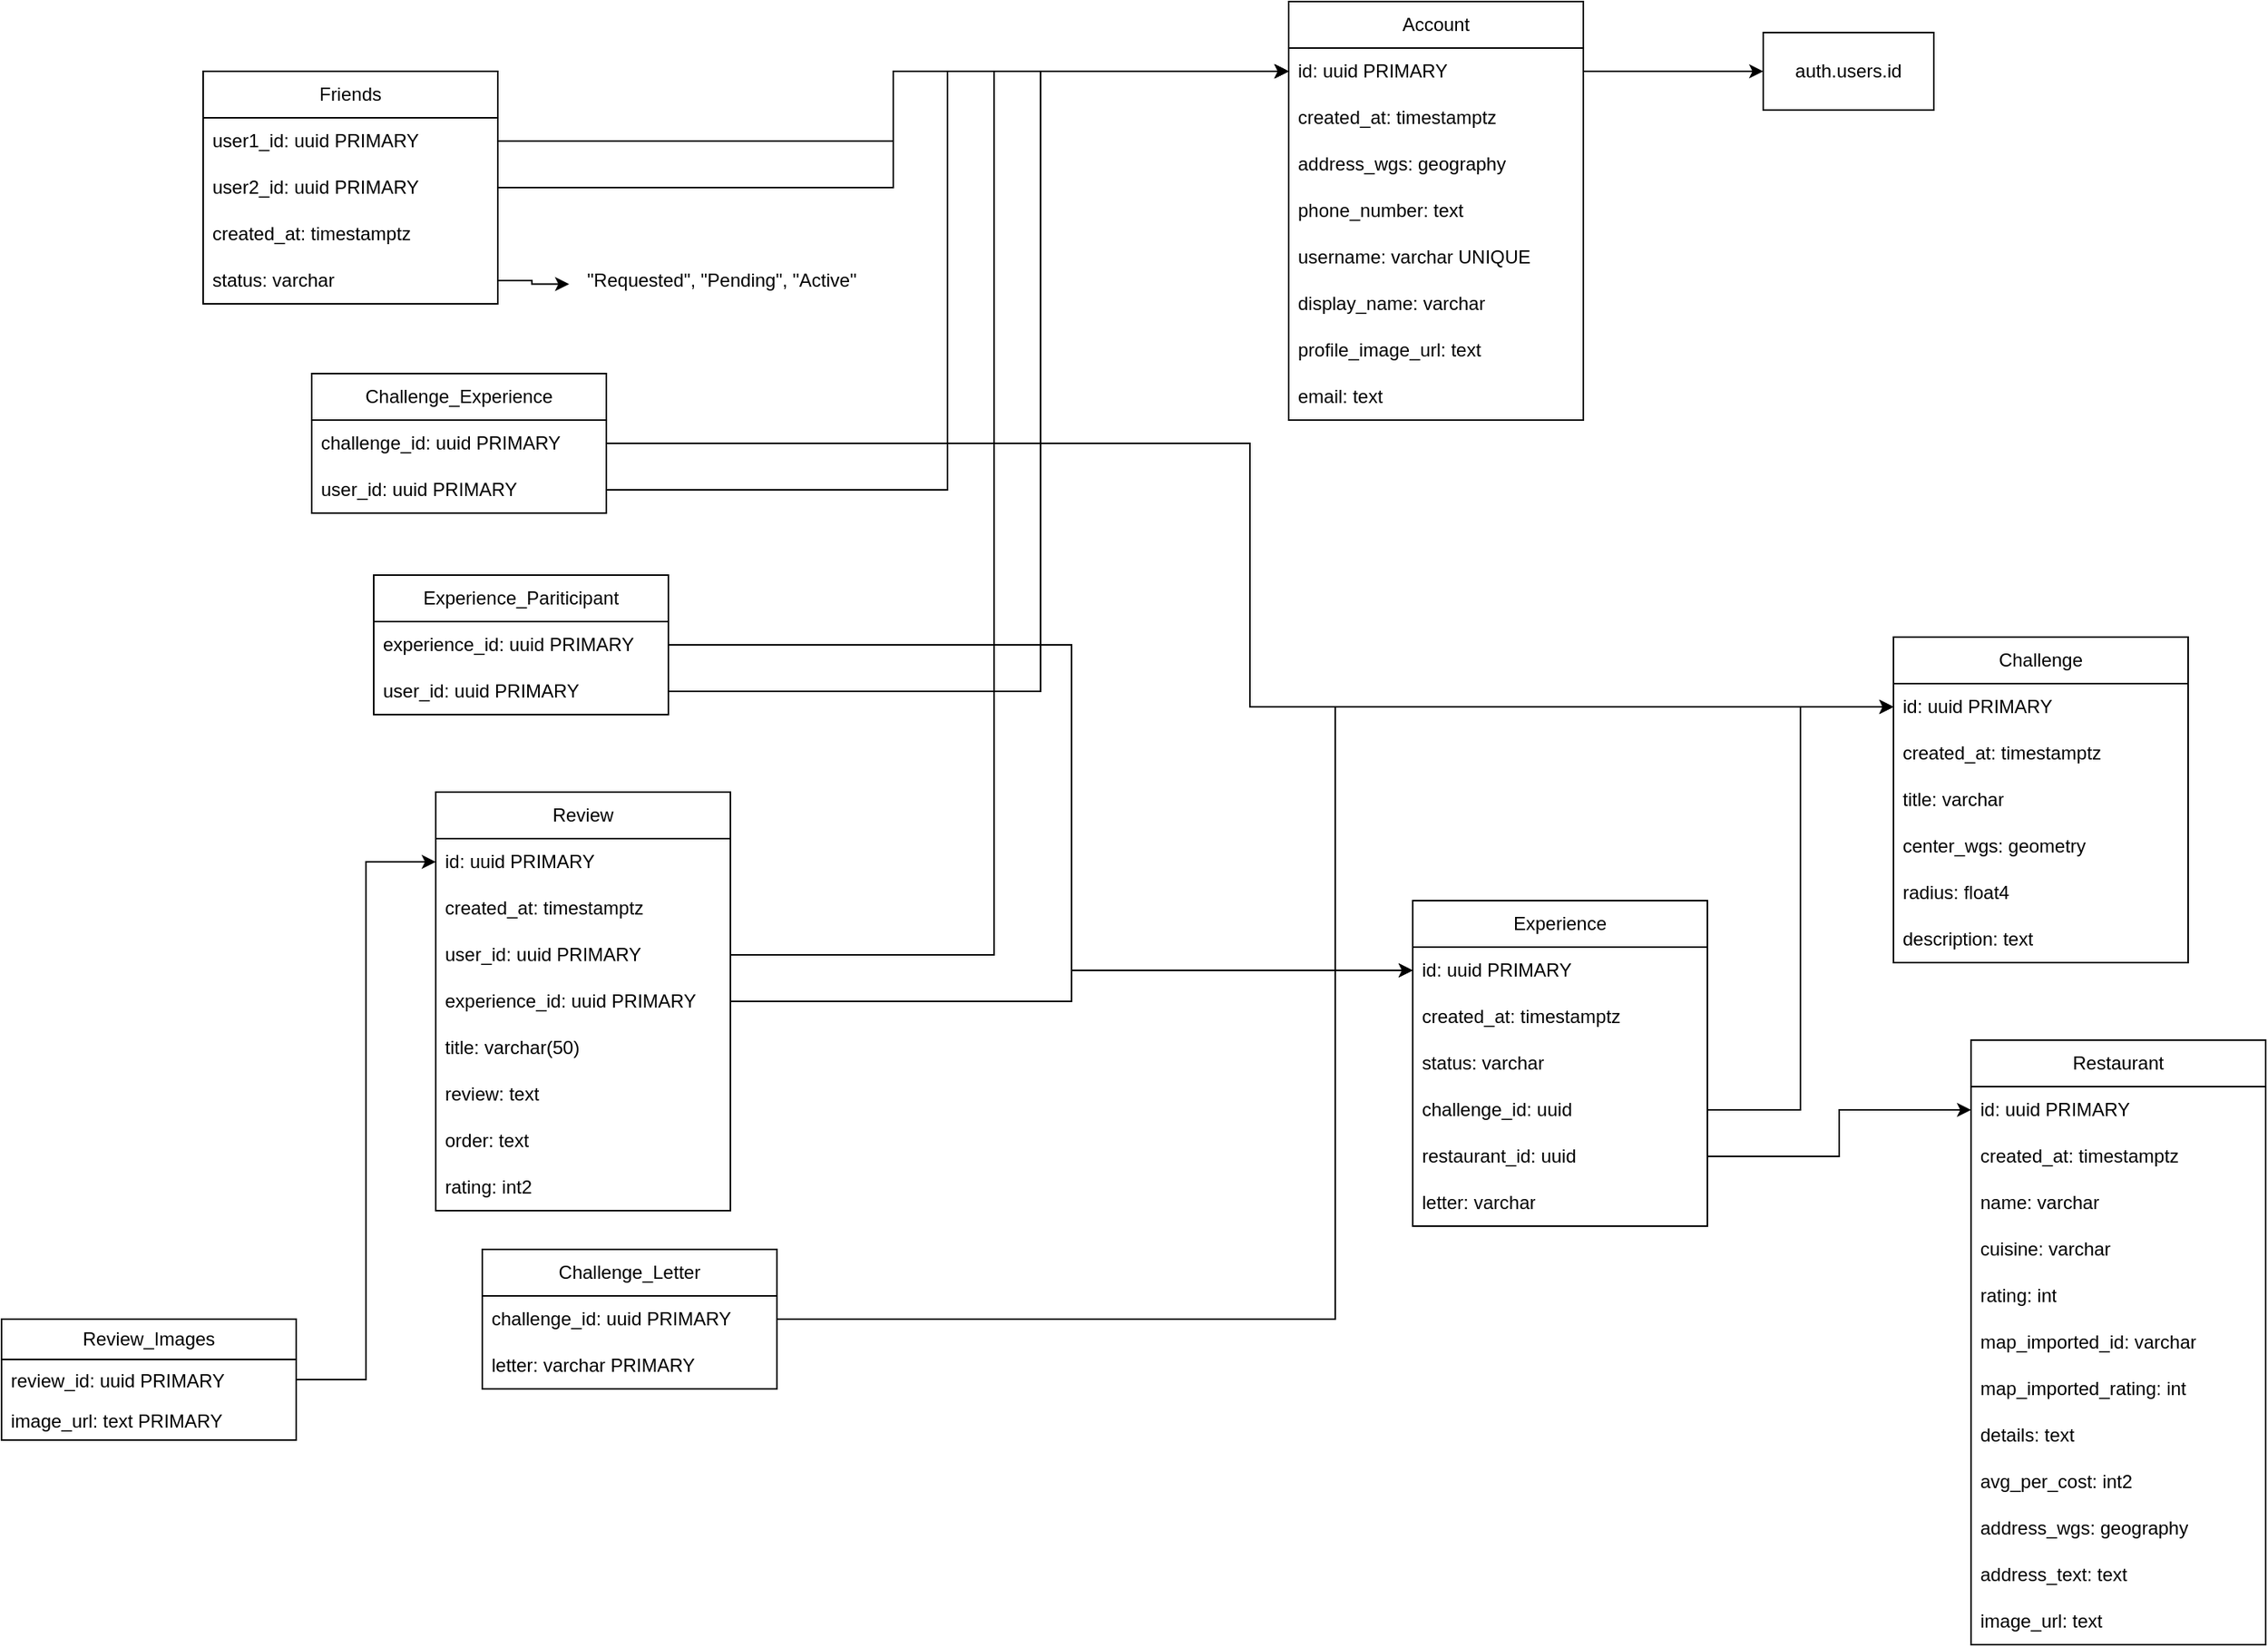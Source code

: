 <mxfile version="27.0.9">
  <diagram name="第 1 页" id="NpTUac61gr3fFL1JbAI0">
    <mxGraphModel dx="1186" dy="767" grid="1" gridSize="10" guides="1" tooltips="1" connect="1" arrows="1" fold="1" page="1" pageScale="1" pageWidth="827" pageHeight="1169" math="0" shadow="0">
      <root>
        <mxCell id="0" />
        <mxCell id="1" parent="0" />
        <mxCell id="L86B1Z6Jg-OLmUhc2pmN-14" value="Friends" style="swimlane;fontStyle=0;childLayout=stackLayout;horizontal=1;startSize=30;horizontalStack=0;resizeParent=1;resizeParentMax=0;resizeLast=0;collapsible=1;marginBottom=0;whiteSpace=wrap;html=1;" parent="1" vertex="1">
          <mxGeometry x="180" y="475" width="190" height="150" as="geometry" />
        </mxCell>
        <mxCell id="L86B1Z6Jg-OLmUhc2pmN-15" value="user1_id: uuid PRIMARY" style="text;strokeColor=none;fillColor=none;align=left;verticalAlign=middle;spacingLeft=4;spacingRight=4;overflow=hidden;points=[[0,0.5],[1,0.5]];portConstraint=eastwest;rotatable=0;whiteSpace=wrap;html=1;" parent="L86B1Z6Jg-OLmUhc2pmN-14" vertex="1">
          <mxGeometry y="30" width="190" height="30" as="geometry" />
        </mxCell>
        <mxCell id="L86B1Z6Jg-OLmUhc2pmN-16" value="user2_id: uuid PRIMARY" style="text;strokeColor=none;fillColor=none;align=left;verticalAlign=middle;spacingLeft=4;spacingRight=4;overflow=hidden;points=[[0,0.5],[1,0.5]];portConstraint=eastwest;rotatable=0;whiteSpace=wrap;html=1;" parent="L86B1Z6Jg-OLmUhc2pmN-14" vertex="1">
          <mxGeometry y="60" width="190" height="30" as="geometry" />
        </mxCell>
        <mxCell id="e-C7q4NlqBt8orJ2KI13-9" value="created_at: timestamptz" style="text;strokeColor=none;fillColor=none;align=left;verticalAlign=middle;spacingLeft=4;spacingRight=4;overflow=hidden;points=[[0,0.5],[1,0.5]];portConstraint=eastwest;rotatable=0;whiteSpace=wrap;html=1;" parent="L86B1Z6Jg-OLmUhc2pmN-14" vertex="1">
          <mxGeometry y="90" width="190" height="30" as="geometry" />
        </mxCell>
        <mxCell id="L86B1Z6Jg-OLmUhc2pmN-18" value="status: varchar" style="text;strokeColor=none;fillColor=none;align=left;verticalAlign=middle;spacingLeft=4;spacingRight=4;overflow=hidden;points=[[0,0.5],[1,0.5]];portConstraint=eastwest;rotatable=0;whiteSpace=wrap;html=1;" parent="L86B1Z6Jg-OLmUhc2pmN-14" vertex="1">
          <mxGeometry y="120" width="190" height="30" as="geometry" />
        </mxCell>
        <mxCell id="L86B1Z6Jg-OLmUhc2pmN-22" value="Experience_Pariticipant" style="swimlane;fontStyle=0;childLayout=stackLayout;horizontal=1;startSize=30;horizontalStack=0;resizeParent=1;resizeParentMax=0;resizeLast=0;collapsible=1;marginBottom=0;whiteSpace=wrap;html=1;" parent="1" vertex="1">
          <mxGeometry x="290" y="800" width="190" height="90" as="geometry" />
        </mxCell>
        <mxCell id="L86B1Z6Jg-OLmUhc2pmN-23" value="experience_id: uuid PRIMARY" style="text;strokeColor=none;fillColor=none;align=left;verticalAlign=middle;spacingLeft=4;spacingRight=4;overflow=hidden;points=[[0,0.5],[1,0.5]];portConstraint=eastwest;rotatable=0;whiteSpace=wrap;html=1;" parent="L86B1Z6Jg-OLmUhc2pmN-22" vertex="1">
          <mxGeometry y="30" width="190" height="30" as="geometry" />
        </mxCell>
        <mxCell id="L86B1Z6Jg-OLmUhc2pmN-24" value="user_id: uuid PRIMARY" style="text;strokeColor=none;fillColor=none;align=left;verticalAlign=middle;spacingLeft=4;spacingRight=4;overflow=hidden;points=[[0,0.5],[1,0.5]];portConstraint=eastwest;rotatable=0;whiteSpace=wrap;html=1;" parent="L86B1Z6Jg-OLmUhc2pmN-22" vertex="1">
          <mxGeometry y="60" width="190" height="30" as="geometry" />
        </mxCell>
        <mxCell id="L86B1Z6Jg-OLmUhc2pmN-30" value="Challenge_Experience" style="swimlane;fontStyle=0;childLayout=stackLayout;horizontal=1;startSize=30;horizontalStack=0;resizeParent=1;resizeParentMax=0;resizeLast=0;collapsible=1;marginBottom=0;whiteSpace=wrap;html=1;" parent="1" vertex="1">
          <mxGeometry x="250" y="670" width="190" height="90" as="geometry" />
        </mxCell>
        <mxCell id="L86B1Z6Jg-OLmUhc2pmN-34" value="challenge_id: uuid PRIMARY" style="text;strokeColor=none;fillColor=none;align=left;verticalAlign=middle;spacingLeft=4;spacingRight=4;overflow=hidden;points=[[0,0.5],[1,0.5]];portConstraint=eastwest;rotatable=0;whiteSpace=wrap;html=1;" parent="L86B1Z6Jg-OLmUhc2pmN-30" vertex="1">
          <mxGeometry y="30" width="190" height="30" as="geometry" />
        </mxCell>
        <mxCell id="L86B1Z6Jg-OLmUhc2pmN-80" value="user_id: uuid PRIMARY" style="text;strokeColor=none;fillColor=none;align=left;verticalAlign=middle;spacingLeft=4;spacingRight=4;overflow=hidden;points=[[0,0.5],[1,0.5]];portConstraint=eastwest;rotatable=0;whiteSpace=wrap;html=1;" parent="L86B1Z6Jg-OLmUhc2pmN-30" vertex="1">
          <mxGeometry y="60" width="190" height="30" as="geometry" />
        </mxCell>
        <mxCell id="L86B1Z6Jg-OLmUhc2pmN-38" value="Review" style="swimlane;fontStyle=0;childLayout=stackLayout;horizontal=1;startSize=30;horizontalStack=0;resizeParent=1;resizeParentMax=0;resizeLast=0;collapsible=1;marginBottom=0;whiteSpace=wrap;html=1;" parent="1" vertex="1">
          <mxGeometry x="330" y="940" width="190" height="270" as="geometry" />
        </mxCell>
        <mxCell id="L86B1Z6Jg-OLmUhc2pmN-39" value="id: uuid&amp;nbsp;PRIMARY" style="text;strokeColor=none;fillColor=none;align=left;verticalAlign=middle;spacingLeft=4;spacingRight=4;overflow=hidden;points=[[0,0.5],[1,0.5]];portConstraint=eastwest;rotatable=0;whiteSpace=wrap;html=1;" parent="L86B1Z6Jg-OLmUhc2pmN-38" vertex="1">
          <mxGeometry y="30" width="190" height="30" as="geometry" />
        </mxCell>
        <mxCell id="L86B1Z6Jg-OLmUhc2pmN-40" value="created_at: timestamptz" style="text;strokeColor=none;fillColor=none;align=left;verticalAlign=middle;spacingLeft=4;spacingRight=4;overflow=hidden;points=[[0,0.5],[1,0.5]];portConstraint=eastwest;rotatable=0;whiteSpace=wrap;html=1;" parent="L86B1Z6Jg-OLmUhc2pmN-38" vertex="1">
          <mxGeometry y="60" width="190" height="30" as="geometry" />
        </mxCell>
        <mxCell id="L86B1Z6Jg-OLmUhc2pmN-41" value="user_id: uuid&amp;nbsp;PRIMARY" style="text;strokeColor=none;fillColor=none;align=left;verticalAlign=middle;spacingLeft=4;spacingRight=4;overflow=hidden;points=[[0,0.5],[1,0.5]];portConstraint=eastwest;rotatable=0;whiteSpace=wrap;html=1;" parent="L86B1Z6Jg-OLmUhc2pmN-38" vertex="1">
          <mxGeometry y="90" width="190" height="30" as="geometry" />
        </mxCell>
        <mxCell id="L86B1Z6Jg-OLmUhc2pmN-42" value="experience_id: uuid&amp;nbsp;PRIMARY" style="text;strokeColor=none;fillColor=none;align=left;verticalAlign=middle;spacingLeft=4;spacingRight=4;overflow=hidden;points=[[0,0.5],[1,0.5]];portConstraint=eastwest;rotatable=0;whiteSpace=wrap;html=1;" parent="L86B1Z6Jg-OLmUhc2pmN-38" vertex="1">
          <mxGeometry y="120" width="190" height="30" as="geometry" />
        </mxCell>
        <mxCell id="L86B1Z6Jg-OLmUhc2pmN-43" value="title: varchar(50)" style="text;strokeColor=none;fillColor=none;align=left;verticalAlign=middle;spacingLeft=4;spacingRight=4;overflow=hidden;points=[[0,0.5],[1,0.5]];portConstraint=eastwest;rotatable=0;whiteSpace=wrap;html=1;" parent="L86B1Z6Jg-OLmUhc2pmN-38" vertex="1">
          <mxGeometry y="150" width="190" height="30" as="geometry" />
        </mxCell>
        <mxCell id="L86B1Z6Jg-OLmUhc2pmN-44" value="review: text" style="text;strokeColor=none;fillColor=none;align=left;verticalAlign=middle;spacingLeft=4;spacingRight=4;overflow=hidden;points=[[0,0.5],[1,0.5]];portConstraint=eastwest;rotatable=0;whiteSpace=wrap;html=1;" parent="L86B1Z6Jg-OLmUhc2pmN-38" vertex="1">
          <mxGeometry y="180" width="190" height="30" as="geometry" />
        </mxCell>
        <mxCell id="L86B1Z6Jg-OLmUhc2pmN-45" value="order: text" style="text;strokeColor=none;fillColor=none;align=left;verticalAlign=middle;spacingLeft=4;spacingRight=4;overflow=hidden;points=[[0,0.5],[1,0.5]];portConstraint=eastwest;rotatable=0;whiteSpace=wrap;html=1;" parent="L86B1Z6Jg-OLmUhc2pmN-38" vertex="1">
          <mxGeometry y="210" width="190" height="30" as="geometry" />
        </mxCell>
        <mxCell id="k7CB2JfNcju3_IAEqVhY-4" value="rating: int2" style="text;strokeColor=none;fillColor=none;align=left;verticalAlign=middle;spacingLeft=4;spacingRight=4;overflow=hidden;points=[[0,0.5],[1,0.5]];portConstraint=eastwest;rotatable=0;whiteSpace=wrap;html=1;" parent="L86B1Z6Jg-OLmUhc2pmN-38" vertex="1">
          <mxGeometry y="240" width="190" height="30" as="geometry" />
        </mxCell>
        <mxCell id="L86B1Z6Jg-OLmUhc2pmN-46" value="Account" style="swimlane;fontStyle=0;childLayout=stackLayout;horizontal=1;startSize=30;horizontalStack=0;resizeParent=1;resizeParentMax=0;resizeLast=0;collapsible=1;marginBottom=0;whiteSpace=wrap;html=1;" parent="1" vertex="1">
          <mxGeometry x="880" y="430" width="190" height="270" as="geometry" />
        </mxCell>
        <mxCell id="L86B1Z6Jg-OLmUhc2pmN-47" value="id: uuid&amp;nbsp;PRIMARY" style="text;strokeColor=none;fillColor=none;align=left;verticalAlign=middle;spacingLeft=4;spacingRight=4;overflow=hidden;points=[[0,0.5],[1,0.5]];portConstraint=eastwest;rotatable=0;whiteSpace=wrap;html=1;" parent="L86B1Z6Jg-OLmUhc2pmN-46" vertex="1">
          <mxGeometry y="30" width="190" height="30" as="geometry" />
        </mxCell>
        <mxCell id="L86B1Z6Jg-OLmUhc2pmN-48" value="created_at: timestamptz" style="text;strokeColor=none;fillColor=none;align=left;verticalAlign=middle;spacingLeft=4;spacingRight=4;overflow=hidden;points=[[0,0.5],[1,0.5]];portConstraint=eastwest;rotatable=0;whiteSpace=wrap;html=1;" parent="L86B1Z6Jg-OLmUhc2pmN-46" vertex="1">
          <mxGeometry y="60" width="190" height="30" as="geometry" />
        </mxCell>
        <mxCell id="L86B1Z6Jg-OLmUhc2pmN-50" value="address_wgs: geography" style="text;strokeColor=none;fillColor=none;align=left;verticalAlign=middle;spacingLeft=4;spacingRight=4;overflow=hidden;points=[[0,0.5],[1,0.5]];portConstraint=eastwest;rotatable=0;whiteSpace=wrap;html=1;" parent="L86B1Z6Jg-OLmUhc2pmN-46" vertex="1">
          <mxGeometry y="90" width="190" height="30" as="geometry" />
        </mxCell>
        <mxCell id="L86B1Z6Jg-OLmUhc2pmN-51" value="phone_number: text" style="text;strokeColor=none;fillColor=none;align=left;verticalAlign=middle;spacingLeft=4;spacingRight=4;overflow=hidden;points=[[0,0.5],[1,0.5]];portConstraint=eastwest;rotatable=0;whiteSpace=wrap;html=1;" parent="L86B1Z6Jg-OLmUhc2pmN-46" vertex="1">
          <mxGeometry y="120" width="190" height="30" as="geometry" />
        </mxCell>
        <mxCell id="L86B1Z6Jg-OLmUhc2pmN-52" value="username: varchar UNIQUE" style="text;strokeColor=none;fillColor=none;align=left;verticalAlign=middle;spacingLeft=4;spacingRight=4;overflow=hidden;points=[[0,0.5],[1,0.5]];portConstraint=eastwest;rotatable=0;whiteSpace=wrap;html=1;" parent="L86B1Z6Jg-OLmUhc2pmN-46" vertex="1">
          <mxGeometry y="150" width="190" height="30" as="geometry" />
        </mxCell>
        <mxCell id="e-C7q4NlqBt8orJ2KI13-1" value="display_name: varchar" style="text;strokeColor=none;fillColor=none;align=left;verticalAlign=middle;spacingLeft=4;spacingRight=4;overflow=hidden;points=[[0,0.5],[1,0.5]];portConstraint=eastwest;rotatable=0;whiteSpace=wrap;html=1;" parent="L86B1Z6Jg-OLmUhc2pmN-46" vertex="1">
          <mxGeometry y="180" width="190" height="30" as="geometry" />
        </mxCell>
        <mxCell id="L86B1Z6Jg-OLmUhc2pmN-53" value="profile_image_url: text" style="text;strokeColor=none;fillColor=none;align=left;verticalAlign=middle;spacingLeft=4;spacingRight=4;overflow=hidden;points=[[0,0.5],[1,0.5]];portConstraint=eastwest;rotatable=0;whiteSpace=wrap;html=1;" parent="L86B1Z6Jg-OLmUhc2pmN-46" vertex="1">
          <mxGeometry y="210" width="190" height="30" as="geometry" />
        </mxCell>
        <mxCell id="e-C7q4NlqBt8orJ2KI13-17" value="email: text" style="text;strokeColor=none;fillColor=none;align=left;verticalAlign=middle;spacingLeft=4;spacingRight=4;overflow=hidden;points=[[0,0.5],[1,0.5]];portConstraint=eastwest;rotatable=0;whiteSpace=wrap;html=1;" parent="L86B1Z6Jg-OLmUhc2pmN-46" vertex="1">
          <mxGeometry y="240" width="190" height="30" as="geometry" />
        </mxCell>
        <mxCell id="L86B1Z6Jg-OLmUhc2pmN-54" value="Challenge" style="swimlane;fontStyle=0;childLayout=stackLayout;horizontal=1;startSize=30;horizontalStack=0;resizeParent=1;resizeParentMax=0;resizeLast=0;collapsible=1;marginBottom=0;whiteSpace=wrap;html=1;" parent="1" vertex="1">
          <mxGeometry x="1270" y="840" width="190" height="210" as="geometry" />
        </mxCell>
        <mxCell id="L86B1Z6Jg-OLmUhc2pmN-55" value="id: uuid&amp;nbsp;PRIMARY" style="text;strokeColor=none;fillColor=none;align=left;verticalAlign=middle;spacingLeft=4;spacingRight=4;overflow=hidden;points=[[0,0.5],[1,0.5]];portConstraint=eastwest;rotatable=0;whiteSpace=wrap;html=1;" parent="L86B1Z6Jg-OLmUhc2pmN-54" vertex="1">
          <mxGeometry y="30" width="190" height="30" as="geometry" />
        </mxCell>
        <mxCell id="L86B1Z6Jg-OLmUhc2pmN-56" value="created_at: timestamptz" style="text;strokeColor=none;fillColor=none;align=left;verticalAlign=middle;spacingLeft=4;spacingRight=4;overflow=hidden;points=[[0,0.5],[1,0.5]];portConstraint=eastwest;rotatable=0;whiteSpace=wrap;html=1;" parent="L86B1Z6Jg-OLmUhc2pmN-54" vertex="1">
          <mxGeometry y="60" width="190" height="30" as="geometry" />
        </mxCell>
        <mxCell id="L86B1Z6Jg-OLmUhc2pmN-58" value="title: varchar" style="text;strokeColor=none;fillColor=none;align=left;verticalAlign=middle;spacingLeft=4;spacingRight=4;overflow=hidden;points=[[0,0.5],[1,0.5]];portConstraint=eastwest;rotatable=0;whiteSpace=wrap;html=1;" parent="L86B1Z6Jg-OLmUhc2pmN-54" vertex="1">
          <mxGeometry y="90" width="190" height="30" as="geometry" />
        </mxCell>
        <mxCell id="L86B1Z6Jg-OLmUhc2pmN-59" value="center_wgs: geometry" style="text;strokeColor=none;fillColor=none;align=left;verticalAlign=middle;spacingLeft=4;spacingRight=4;overflow=hidden;points=[[0,0.5],[1,0.5]];portConstraint=eastwest;rotatable=0;whiteSpace=wrap;html=1;" parent="L86B1Z6Jg-OLmUhc2pmN-54" vertex="1">
          <mxGeometry y="120" width="190" height="30" as="geometry" />
        </mxCell>
        <mxCell id="L86B1Z6Jg-OLmUhc2pmN-57" value="radius: float4" style="text;strokeColor=none;fillColor=none;align=left;verticalAlign=middle;spacingLeft=4;spacingRight=4;overflow=hidden;points=[[0,0.5],[1,0.5]];portConstraint=eastwest;rotatable=0;whiteSpace=wrap;html=1;" parent="L86B1Z6Jg-OLmUhc2pmN-54" vertex="1">
          <mxGeometry y="150" width="190" height="30" as="geometry" />
        </mxCell>
        <mxCell id="L86B1Z6Jg-OLmUhc2pmN-60" value="description: text" style="text;strokeColor=none;fillColor=none;align=left;verticalAlign=middle;spacingLeft=4;spacingRight=4;overflow=hidden;points=[[0,0.5],[1,0.5]];portConstraint=eastwest;rotatable=0;whiteSpace=wrap;html=1;" parent="L86B1Z6Jg-OLmUhc2pmN-54" vertex="1">
          <mxGeometry y="180" width="190" height="30" as="geometry" />
        </mxCell>
        <mxCell id="L86B1Z6Jg-OLmUhc2pmN-62" value="Restaurant" style="swimlane;fontStyle=0;childLayout=stackLayout;horizontal=1;startSize=30;horizontalStack=0;resizeParent=1;resizeParentMax=0;resizeLast=0;collapsible=1;marginBottom=0;whiteSpace=wrap;html=1;" parent="1" vertex="1">
          <mxGeometry x="1320" y="1100" width="190" height="390" as="geometry" />
        </mxCell>
        <mxCell id="L86B1Z6Jg-OLmUhc2pmN-63" value="id: uuid&amp;nbsp;PRIMARY" style="text;strokeColor=none;fillColor=none;align=left;verticalAlign=middle;spacingLeft=4;spacingRight=4;overflow=hidden;points=[[0,0.5],[1,0.5]];portConstraint=eastwest;rotatable=0;whiteSpace=wrap;html=1;" parent="L86B1Z6Jg-OLmUhc2pmN-62" vertex="1">
          <mxGeometry y="30" width="190" height="30" as="geometry" />
        </mxCell>
        <mxCell id="L86B1Z6Jg-OLmUhc2pmN-64" value="created_at: timestamptz" style="text;strokeColor=none;fillColor=none;align=left;verticalAlign=middle;spacingLeft=4;spacingRight=4;overflow=hidden;points=[[0,0.5],[1,0.5]];portConstraint=eastwest;rotatable=0;whiteSpace=wrap;html=1;" parent="L86B1Z6Jg-OLmUhc2pmN-62" vertex="1">
          <mxGeometry y="60" width="190" height="30" as="geometry" />
        </mxCell>
        <mxCell id="L86B1Z6Jg-OLmUhc2pmN-65" value="name: varchar" style="text;strokeColor=none;fillColor=none;align=left;verticalAlign=middle;spacingLeft=4;spacingRight=4;overflow=hidden;points=[[0,0.5],[1,0.5]];portConstraint=eastwest;rotatable=0;whiteSpace=wrap;html=1;" parent="L86B1Z6Jg-OLmUhc2pmN-62" vertex="1">
          <mxGeometry y="90" width="190" height="30" as="geometry" />
        </mxCell>
        <mxCell id="e-C7q4NlqBt8orJ2KI13-6" value="cuisine: varchar" style="text;strokeColor=none;fillColor=none;align=left;verticalAlign=middle;spacingLeft=4;spacingRight=4;overflow=hidden;points=[[0,0.5],[1,0.5]];portConstraint=eastwest;rotatable=0;whiteSpace=wrap;html=1;" parent="L86B1Z6Jg-OLmUhc2pmN-62" vertex="1">
          <mxGeometry y="120" width="190" height="30" as="geometry" />
        </mxCell>
        <mxCell id="e-C7q4NlqBt8orJ2KI13-7" value="rating: int" style="text;strokeColor=none;fillColor=none;align=left;verticalAlign=middle;spacingLeft=4;spacingRight=4;overflow=hidden;points=[[0,0.5],[1,0.5]];portConstraint=eastwest;rotatable=0;whiteSpace=wrap;html=1;" parent="L86B1Z6Jg-OLmUhc2pmN-62" vertex="1">
          <mxGeometry y="150" width="190" height="30" as="geometry" />
        </mxCell>
        <mxCell id="HepTqjw9wXhItZ9j7-_--2" value="map_imported_id: varchar" style="text;strokeColor=none;fillColor=none;align=left;verticalAlign=middle;spacingLeft=4;spacingRight=4;overflow=hidden;points=[[0,0.5],[1,0.5]];portConstraint=eastwest;rotatable=0;whiteSpace=wrap;html=1;" vertex="1" parent="L86B1Z6Jg-OLmUhc2pmN-62">
          <mxGeometry y="180" width="190" height="30" as="geometry" />
        </mxCell>
        <mxCell id="e-C7q4NlqBt8orJ2KI13-8" value="map_imported_rating: int" style="text;strokeColor=none;fillColor=none;align=left;verticalAlign=middle;spacingLeft=4;spacingRight=4;overflow=hidden;points=[[0,0.5],[1,0.5]];portConstraint=eastwest;rotatable=0;whiteSpace=wrap;html=1;" parent="L86B1Z6Jg-OLmUhc2pmN-62" vertex="1">
          <mxGeometry y="210" width="190" height="30" as="geometry" />
        </mxCell>
        <mxCell id="L86B1Z6Jg-OLmUhc2pmN-68" value="details: text" style="text;strokeColor=none;fillColor=none;align=left;verticalAlign=middle;spacingLeft=4;spacingRight=4;overflow=hidden;points=[[0,0.5],[1,0.5]];portConstraint=eastwest;rotatable=0;whiteSpace=wrap;html=1;" parent="L86B1Z6Jg-OLmUhc2pmN-62" vertex="1">
          <mxGeometry y="240" width="190" height="30" as="geometry" />
        </mxCell>
        <mxCell id="L86B1Z6Jg-OLmUhc2pmN-66" value="avg_per_cost: int2" style="text;strokeColor=none;fillColor=none;align=left;verticalAlign=middle;spacingLeft=4;spacingRight=4;overflow=hidden;points=[[0,0.5],[1,0.5]];portConstraint=eastwest;rotatable=0;whiteSpace=wrap;html=1;" parent="L86B1Z6Jg-OLmUhc2pmN-62" vertex="1">
          <mxGeometry y="270" width="190" height="30" as="geometry" />
        </mxCell>
        <mxCell id="L86B1Z6Jg-OLmUhc2pmN-69" value="address_wgs: geography" style="text;strokeColor=none;fillColor=none;align=left;verticalAlign=middle;spacingLeft=4;spacingRight=4;overflow=hidden;points=[[0,0.5],[1,0.5]];portConstraint=eastwest;rotatable=0;whiteSpace=wrap;html=1;" parent="L86B1Z6Jg-OLmUhc2pmN-62" vertex="1">
          <mxGeometry y="300" width="190" height="30" as="geometry" />
        </mxCell>
        <mxCell id="L86B1Z6Jg-OLmUhc2pmN-67" value="address_text: text" style="text;strokeColor=none;fillColor=none;align=left;verticalAlign=middle;spacingLeft=4;spacingRight=4;overflow=hidden;points=[[0,0.5],[1,0.5]];portConstraint=eastwest;rotatable=0;whiteSpace=wrap;html=1;" parent="L86B1Z6Jg-OLmUhc2pmN-62" vertex="1">
          <mxGeometry y="330" width="190" height="30" as="geometry" />
        </mxCell>
        <mxCell id="k7CB2JfNcju3_IAEqVhY-3" value="image_url: text" style="text;strokeColor=none;fillColor=none;align=left;verticalAlign=middle;spacingLeft=4;spacingRight=4;overflow=hidden;points=[[0,0.5],[1,0.5]];portConstraint=eastwest;rotatable=0;whiteSpace=wrap;html=1;" parent="L86B1Z6Jg-OLmUhc2pmN-62" vertex="1">
          <mxGeometry y="360" width="190" height="30" as="geometry" />
        </mxCell>
        <mxCell id="L86B1Z6Jg-OLmUhc2pmN-70" value="Experience" style="swimlane;fontStyle=0;childLayout=stackLayout;horizontal=1;startSize=30;horizontalStack=0;resizeParent=1;resizeParentMax=0;resizeLast=0;collapsible=1;marginBottom=0;whiteSpace=wrap;html=1;" parent="1" vertex="1">
          <mxGeometry x="960" y="1010" width="190" height="210" as="geometry" />
        </mxCell>
        <mxCell id="L86B1Z6Jg-OLmUhc2pmN-71" value="id: uuid&amp;nbsp;PRIMARY" style="text;strokeColor=none;fillColor=none;align=left;verticalAlign=middle;spacingLeft=4;spacingRight=4;overflow=hidden;points=[[0,0.5],[1,0.5]];portConstraint=eastwest;rotatable=0;whiteSpace=wrap;html=1;" parent="L86B1Z6Jg-OLmUhc2pmN-70" vertex="1">
          <mxGeometry y="30" width="190" height="30" as="geometry" />
        </mxCell>
        <mxCell id="L86B1Z6Jg-OLmUhc2pmN-72" value="created_at: timestamptz" style="text;strokeColor=none;fillColor=none;align=left;verticalAlign=middle;spacingLeft=4;spacingRight=4;overflow=hidden;points=[[0,0.5],[1,0.5]];portConstraint=eastwest;rotatable=0;whiteSpace=wrap;html=1;" parent="L86B1Z6Jg-OLmUhc2pmN-70" vertex="1">
          <mxGeometry y="60" width="190" height="30" as="geometry" />
        </mxCell>
        <mxCell id="e-C7q4NlqBt8orJ2KI13-16" value="status: varchar" style="text;strokeColor=none;fillColor=none;align=left;verticalAlign=middle;spacingLeft=4;spacingRight=4;overflow=hidden;points=[[0,0.5],[1,0.5]];portConstraint=eastwest;rotatable=0;whiteSpace=wrap;html=1;" parent="L86B1Z6Jg-OLmUhc2pmN-70" vertex="1">
          <mxGeometry y="90" width="190" height="30" as="geometry" />
        </mxCell>
        <mxCell id="L86B1Z6Jg-OLmUhc2pmN-73" value="challenge_id: uuid" style="text;strokeColor=none;fillColor=none;align=left;verticalAlign=middle;spacingLeft=4;spacingRight=4;overflow=hidden;points=[[0,0.5],[1,0.5]];portConstraint=eastwest;rotatable=0;whiteSpace=wrap;html=1;" parent="L86B1Z6Jg-OLmUhc2pmN-70" vertex="1">
          <mxGeometry y="120" width="190" height="30" as="geometry" />
        </mxCell>
        <mxCell id="L86B1Z6Jg-OLmUhc2pmN-74" value="restaurant_id: uuid" style="text;strokeColor=none;fillColor=none;align=left;verticalAlign=middle;spacingLeft=4;spacingRight=4;overflow=hidden;points=[[0,0.5],[1,0.5]];portConstraint=eastwest;rotatable=0;whiteSpace=wrap;html=1;" parent="L86B1Z6Jg-OLmUhc2pmN-70" vertex="1">
          <mxGeometry y="150" width="190" height="30" as="geometry" />
        </mxCell>
        <mxCell id="HepTqjw9wXhItZ9j7-_--1" value="letter: varchar" style="text;strokeColor=none;fillColor=none;align=left;verticalAlign=middle;spacingLeft=4;spacingRight=4;overflow=hidden;points=[[0,0.5],[1,0.5]];portConstraint=eastwest;rotatable=0;whiteSpace=wrap;html=1;" vertex="1" parent="L86B1Z6Jg-OLmUhc2pmN-70">
          <mxGeometry y="180" width="190" height="30" as="geometry" />
        </mxCell>
        <mxCell id="L86B1Z6Jg-OLmUhc2pmN-79" value="&quot;Requested&quot;, &quot;Pending&quot;, &quot;Active&quot;" style="text;html=1;align=center;verticalAlign=middle;resizable=0;points=[];autosize=1;strokeColor=none;fillColor=none;" parent="1" vertex="1">
          <mxGeometry x="414" y="595" width="200" height="30" as="geometry" />
        </mxCell>
        <mxCell id="L86B1Z6Jg-OLmUhc2pmN-81" style="edgeStyle=orthogonalEdgeStyle;rounded=0;orthogonalLoop=1;jettySize=auto;html=1;exitX=1;exitY=0.5;exitDx=0;exitDy=0;entryX=0.01;entryY=0.576;entryDx=0;entryDy=0;entryPerimeter=0;" parent="1" source="L86B1Z6Jg-OLmUhc2pmN-18" target="L86B1Z6Jg-OLmUhc2pmN-79" edge="1">
          <mxGeometry relative="1" as="geometry" />
        </mxCell>
        <mxCell id="L86B1Z6Jg-OLmUhc2pmN-83" value="auth.users.id" style="html=1;whiteSpace=wrap;" parent="1" vertex="1">
          <mxGeometry x="1186" y="450" width="110" height="50" as="geometry" />
        </mxCell>
        <mxCell id="L86B1Z6Jg-OLmUhc2pmN-84" style="edgeStyle=orthogonalEdgeStyle;rounded=0;orthogonalLoop=1;jettySize=auto;html=1;entryX=0;entryY=0.5;entryDx=0;entryDy=0;" parent="1" source="L86B1Z6Jg-OLmUhc2pmN-47" target="L86B1Z6Jg-OLmUhc2pmN-83" edge="1">
          <mxGeometry relative="1" as="geometry" />
        </mxCell>
        <mxCell id="L86B1Z6Jg-OLmUhc2pmN-100" value="Review_Images" style="swimlane;fontStyle=0;childLayout=stackLayout;horizontal=1;startSize=26;fillColor=none;horizontalStack=0;resizeParent=1;resizeParentMax=0;resizeLast=0;collapsible=1;marginBottom=0;whiteSpace=wrap;html=1;" parent="1" vertex="1">
          <mxGeometry x="50" y="1280" width="190" height="78" as="geometry" />
        </mxCell>
        <mxCell id="L86B1Z6Jg-OLmUhc2pmN-101" value="review_id: uuid&amp;nbsp;PRIMARY" style="text;strokeColor=none;fillColor=none;align=left;verticalAlign=top;spacingLeft=4;spacingRight=4;overflow=hidden;rotatable=0;points=[[0,0.5],[1,0.5]];portConstraint=eastwest;whiteSpace=wrap;html=1;" parent="L86B1Z6Jg-OLmUhc2pmN-100" vertex="1">
          <mxGeometry y="26" width="190" height="26" as="geometry" />
        </mxCell>
        <mxCell id="L86B1Z6Jg-OLmUhc2pmN-102" value="image_url: text&amp;nbsp;PRIMARY" style="text;strokeColor=none;fillColor=none;align=left;verticalAlign=top;spacingLeft=4;spacingRight=4;overflow=hidden;rotatable=0;points=[[0,0.5],[1,0.5]];portConstraint=eastwest;whiteSpace=wrap;html=1;" parent="L86B1Z6Jg-OLmUhc2pmN-100" vertex="1">
          <mxGeometry y="52" width="190" height="26" as="geometry" />
        </mxCell>
        <mxCell id="L86B1Z6Jg-OLmUhc2pmN-88" style="edgeStyle=orthogonalEdgeStyle;rounded=0;orthogonalLoop=1;jettySize=auto;html=1;" parent="1" source="L86B1Z6Jg-OLmUhc2pmN-34" target="L86B1Z6Jg-OLmUhc2pmN-55" edge="1">
          <mxGeometry relative="1" as="geometry" />
        </mxCell>
        <mxCell id="L86B1Z6Jg-OLmUhc2pmN-89" style="edgeStyle=orthogonalEdgeStyle;rounded=0;orthogonalLoop=1;jettySize=auto;html=1;" parent="1" source="L86B1Z6Jg-OLmUhc2pmN-23" target="L86B1Z6Jg-OLmUhc2pmN-71" edge="1">
          <mxGeometry relative="1" as="geometry">
            <Array as="points">
              <mxPoint x="740" y="845" />
              <mxPoint x="740" y="1055" />
            </Array>
          </mxGeometry>
        </mxCell>
        <mxCell id="k7CB2JfNcju3_IAEqVhY-1" style="edgeStyle=orthogonalEdgeStyle;rounded=0;orthogonalLoop=1;jettySize=auto;html=1;" parent="1" source="L86B1Z6Jg-OLmUhc2pmN-42" target="L86B1Z6Jg-OLmUhc2pmN-71" edge="1">
          <mxGeometry relative="1" as="geometry" />
        </mxCell>
        <mxCell id="k7CB2JfNcju3_IAEqVhY-2" style="edgeStyle=orthogonalEdgeStyle;rounded=0;orthogonalLoop=1;jettySize=auto;html=1;exitX=1;exitY=0.5;exitDx=0;exitDy=0;entryX=0;entryY=0.5;entryDx=0;entryDy=0;" parent="1" source="L86B1Z6Jg-OLmUhc2pmN-41" target="L86B1Z6Jg-OLmUhc2pmN-47" edge="1">
          <mxGeometry relative="1" as="geometry">
            <Array as="points">
              <mxPoint x="690" y="1045" />
              <mxPoint x="690" y="475" />
            </Array>
          </mxGeometry>
        </mxCell>
        <mxCell id="L86B1Z6Jg-OLmUhc2pmN-90" style="edgeStyle=orthogonalEdgeStyle;rounded=0;orthogonalLoop=1;jettySize=auto;html=1;" parent="1" source="L86B1Z6Jg-OLmUhc2pmN-80" target="L86B1Z6Jg-OLmUhc2pmN-47" edge="1">
          <mxGeometry relative="1" as="geometry" />
        </mxCell>
        <mxCell id="L86B1Z6Jg-OLmUhc2pmN-103" style="edgeStyle=orthogonalEdgeStyle;rounded=0;orthogonalLoop=1;jettySize=auto;html=1;" parent="1" source="L86B1Z6Jg-OLmUhc2pmN-101" target="L86B1Z6Jg-OLmUhc2pmN-39" edge="1">
          <mxGeometry relative="1" as="geometry" />
        </mxCell>
        <mxCell id="L86B1Z6Jg-OLmUhc2pmN-93" style="edgeStyle=orthogonalEdgeStyle;rounded=0;orthogonalLoop=1;jettySize=auto;html=1;" parent="1" source="L86B1Z6Jg-OLmUhc2pmN-73" target="L86B1Z6Jg-OLmUhc2pmN-55" edge="1">
          <mxGeometry relative="1" as="geometry" />
        </mxCell>
        <mxCell id="L86B1Z6Jg-OLmUhc2pmN-94" style="edgeStyle=orthogonalEdgeStyle;rounded=0;orthogonalLoop=1;jettySize=auto;html=1;" parent="1" source="L86B1Z6Jg-OLmUhc2pmN-74" target="L86B1Z6Jg-OLmUhc2pmN-63" edge="1">
          <mxGeometry relative="1" as="geometry" />
        </mxCell>
        <mxCell id="e-C7q4NlqBt8orJ2KI13-10" style="edgeStyle=orthogonalEdgeStyle;rounded=0;orthogonalLoop=1;jettySize=auto;html=1;" parent="1" source="L86B1Z6Jg-OLmUhc2pmN-15" target="L86B1Z6Jg-OLmUhc2pmN-47" edge="1">
          <mxGeometry relative="1" as="geometry" />
        </mxCell>
        <mxCell id="e-C7q4NlqBt8orJ2KI13-11" style="edgeStyle=orthogonalEdgeStyle;rounded=0;orthogonalLoop=1;jettySize=auto;html=1;" parent="1" source="L86B1Z6Jg-OLmUhc2pmN-16" target="L86B1Z6Jg-OLmUhc2pmN-47" edge="1">
          <mxGeometry relative="1" as="geometry" />
        </mxCell>
        <mxCell id="L86B1Z6Jg-OLmUhc2pmN-91" style="edgeStyle=orthogonalEdgeStyle;rounded=0;orthogonalLoop=1;jettySize=auto;html=1;exitX=1;exitY=0.5;exitDx=0;exitDy=0;" parent="1" source="L86B1Z6Jg-OLmUhc2pmN-24" target="L86B1Z6Jg-OLmUhc2pmN-47" edge="1">
          <mxGeometry relative="1" as="geometry">
            <mxPoint x="460" y="875" as="sourcePoint" />
            <mxPoint x="820" y="475" as="targetPoint" />
            <Array as="points">
              <mxPoint x="720" y="875" />
              <mxPoint x="720" y="475" />
            </Array>
          </mxGeometry>
        </mxCell>
        <mxCell id="e-C7q4NlqBt8orJ2KI13-12" value="Challenge_Letter" style="swimlane;fontStyle=0;childLayout=stackLayout;horizontal=1;startSize=30;horizontalStack=0;resizeParent=1;resizeParentMax=0;resizeLast=0;collapsible=1;marginBottom=0;whiteSpace=wrap;html=1;" parent="1" vertex="1">
          <mxGeometry x="360" y="1235" width="190" height="90" as="geometry" />
        </mxCell>
        <mxCell id="e-C7q4NlqBt8orJ2KI13-13" value="challenge_id: uuid PRIMARY" style="text;strokeColor=none;fillColor=none;align=left;verticalAlign=middle;spacingLeft=4;spacingRight=4;overflow=hidden;points=[[0,0.5],[1,0.5]];portConstraint=eastwest;rotatable=0;whiteSpace=wrap;html=1;" parent="e-C7q4NlqBt8orJ2KI13-12" vertex="1">
          <mxGeometry y="30" width="190" height="30" as="geometry" />
        </mxCell>
        <mxCell id="e-C7q4NlqBt8orJ2KI13-14" value="letter: varchar PRIMARY" style="text;strokeColor=none;fillColor=none;align=left;verticalAlign=middle;spacingLeft=4;spacingRight=4;overflow=hidden;points=[[0,0.5],[1,0.5]];portConstraint=eastwest;rotatable=0;whiteSpace=wrap;html=1;" parent="e-C7q4NlqBt8orJ2KI13-12" vertex="1">
          <mxGeometry y="60" width="190" height="30" as="geometry" />
        </mxCell>
        <mxCell id="e-C7q4NlqBt8orJ2KI13-15" style="edgeStyle=orthogonalEdgeStyle;rounded=0;orthogonalLoop=1;jettySize=auto;html=1;" parent="1" source="e-C7q4NlqBt8orJ2KI13-13" target="L86B1Z6Jg-OLmUhc2pmN-55" edge="1">
          <mxGeometry relative="1" as="geometry">
            <Array as="points">
              <mxPoint x="910" y="1280" />
              <mxPoint x="910" y="885" />
            </Array>
          </mxGeometry>
        </mxCell>
      </root>
    </mxGraphModel>
  </diagram>
</mxfile>
